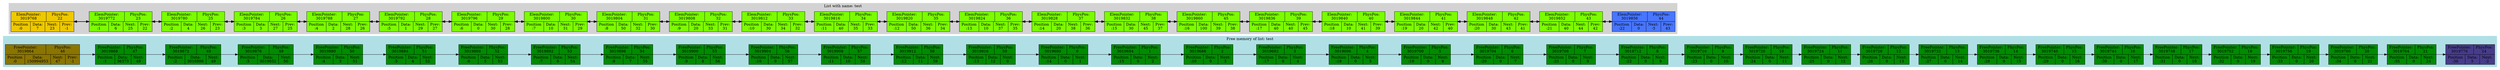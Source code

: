 digraph G{
subgraph clustermem {
style=filled;
color=powderblue;
f0 [shape=record, label="{FreePointer:\n3019864 | PhysPos:\n46 } | {Position\n:0 | Data:\n150994953 | Next:\n47 | Prev:\n-1}",style="filled",fillcolor="gold4"];
f0->f1
f1 [shape=record, label="{FreePointer:\n3019868 | PhysPos:\n47 } | {Position\n:1 | Data:\n36373 | Next:\n48}",style="filled",fillcolor="green4"];
f1->f2
f2 [shape=record, label="{FreePointer:\n3019872 | PhysPos:\n48 } | {Position\n:2 | Data:\n3018896 | Next:\n49}",style="filled",fillcolor="green4"];
f2->f3
f3 [shape=record, label="{FreePointer:\n3019876 | PhysPos:\n49 } | {Position\n:3 | Data:\n3019032 | Next:\n50}",style="filled",fillcolor="green4"];
f3->f4
f4 [shape=record, label="{FreePointer:\n3019880 | PhysPos:\n50 } | {Position\n:4 | Data:\n3 | Next:\n51}",style="filled",fillcolor="green4"];
f4->f5
f5 [shape=record, label="{FreePointer:\n3019884 | PhysPos:\n51 } | {Position\n:5 | Data:\n4 | Next:\n52}",style="filled",fillcolor="green4"];
f5->f6
f6 [shape=record, label="{FreePointer:\n3019888 | PhysPos:\n52 } | {Position\n:6 | Data:\n5 | Next:\n53}",style="filled",fillcolor="green4"];
f6->f7
f7 [shape=record, label="{FreePointer:\n3019892 | PhysPos:\n53 } | {Position\n:7 | Data:\n6 | Next:\n54}",style="filled",fillcolor="green4"];
f7->f8
f8 [shape=record, label="{FreePointer:\n3019896 | PhysPos:\n54 } | {Position\n:8 | Data:\n7 | Next:\n55}",style="filled",fillcolor="green4"];
f8->f9
f9 [shape=record, label="{FreePointer:\n3019900 | PhysPos:\n55 } | {Position\n:9 | Data:\n8 | Next:\n56}",style="filled",fillcolor="green4"];
f9->f10
f10 [shape=record, label="{FreePointer:\n3019904 | PhysPos:\n56 } | {Position\n:10 | Data:\n9 | Next:\n57}",style="filled",fillcolor="green4"];
f10->f11
f11 [shape=record, label="{FreePointer:\n3019908 | PhysPos:\n57 } | {Position\n:11 | Data:\n10 | Next:\n58}",style="filled",fillcolor="green4"];
f11->f12
f12 [shape=record, label="{FreePointer:\n3019912 | PhysPos:\n58 } | {Position\n:12 | Data:\n11 | Next:\n59}",style="filled",fillcolor="green4"];
f12->f13
f13 [shape=record, label="{FreePointer:\n3019916 | PhysPos:\n59 } | {Position\n:13 | Data:\n12 | Next:\n0}",style="filled",fillcolor="green4"];
f13->f14
f14 [shape=record, label="{FreePointer:\n3019680 | PhysPos:\n0 } | {Position\n:14 | Data:\n0 | Next:\n1}",style="filled",fillcolor="green4"];
f14->f15
f15 [shape=record, label="{FreePointer:\n3019684 | PhysPos:\n1 } | {Position\n:15 | Data:\n0 | Next:\n2}",style="filled",fillcolor="green4"];
f15->f16
f16 [shape=record, label="{FreePointer:\n3019688 | PhysPos:\n2 } | {Position\n:16 | Data:\n0 | Next:\n3}",style="filled",fillcolor="green4"];
f16->f17
f17 [shape=record, label="{FreePointer:\n3019692 | PhysPos:\n3 } | {Position\n:17 | Data:\n0 | Next:\n4}",style="filled",fillcolor="green4"];
f17->f18
f18 [shape=record, label="{FreePointer:\n3019696 | PhysPos:\n4 } | {Position\n:18 | Data:\n0 | Next:\n5}",style="filled",fillcolor="green4"];
f18->f19
f19 [shape=record, label="{FreePointer:\n3019700 | PhysPos:\n5 } | {Position\n:19 | Data:\n0 | Next:\n6}",style="filled",fillcolor="green4"];
f19->f20
f20 [shape=record, label="{FreePointer:\n3019704 | PhysPos:\n6 } | {Position\n:20 | Data:\n0 | Next:\n7}",style="filled",fillcolor="green4"];
f20->f21
f21 [shape=record, label="{FreePointer:\n3019708 | PhysPos:\n7 } | {Position\n:21 | Data:\n0 | Next:\n8}",style="filled",fillcolor="green4"];
f21->f22
f22 [shape=record, label="{FreePointer:\n3019712 | PhysPos:\n8 } | {Position\n:22 | Data:\n0 | Next:\n9}",style="filled",fillcolor="green4"];
f22->f23
f23 [shape=record, label="{FreePointer:\n3019716 | PhysPos:\n9 } | {Position\n:23 | Data:\n0 | Next:\n10}",style="filled",fillcolor="green4"];
f23->f24
f24 [shape=record, label="{FreePointer:\n3019720 | PhysPos:\n10 } | {Position\n:24 | Data:\n0 | Next:\n11}",style="filled",fillcolor="green4"];
f24->f25
f25 [shape=record, label="{FreePointer:\n3019724 | PhysPos:\n11 } | {Position\n:25 | Data:\n0 | Next:\n12}",style="filled",fillcolor="green4"];
f25->f26
f26 [shape=record, label="{FreePointer:\n3019728 | PhysPos:\n12 } | {Position\n:26 | Data:\n0 | Next:\n13}",style="filled",fillcolor="green4"];
f26->f27
f27 [shape=record, label="{FreePointer:\n3019732 | PhysPos:\n13 } | {Position\n:27 | Data:\n0 | Next:\n14}",style="filled",fillcolor="green4"];
f27->f28
f28 [shape=record, label="{FreePointer:\n3019736 | PhysPos:\n14 } | {Position\n:28 | Data:\n0 | Next:\n15}",style="filled",fillcolor="green4"];
f28->f29
f29 [shape=record, label="{FreePointer:\n3019740 | PhysPos:\n15 } | {Position\n:29 | Data:\n0 | Next:\n16}",style="filled",fillcolor="green4"];
f29->f30
f30 [shape=record, label="{FreePointer:\n3019744 | PhysPos:\n16 } | {Position\n:30 | Data:\n0 | Next:\n17}",style="filled",fillcolor="green4"];
f30->f31
f31 [shape=record, label="{FreePointer:\n3019748 | PhysPos:\n17 } | {Position\n:31 | Data:\n0 | Next:\n18}",style="filled",fillcolor="green4"];
f31->f32
f32 [shape=record, label="{FreePointer:\n3019752 | PhysPos:\n18 } | {Position\n:32 | Data:\n0 | Next:\n19}",style="filled",fillcolor="green4"];
f32->f33
f33 [shape=record, label="{FreePointer:\n3019756 | PhysPos:\n19 } | {Position\n:33 | Data:\n0 | Next:\n20}",style="filled",fillcolor="green4"];
f33->f34
f34 [shape=record, label="{FreePointer:\n3019760 | PhysPos:\n20 } | {Position\n:34 | Data:\n0 | Next:\n21}",style="filled",fillcolor="green4"];
f34->f35
f35 [shape=record, label="{FreePointer:\n3019764 | PhysPos:\n21 } | {Position\n:35 | Data:\n0 | Next:\n24}",style="filled",fillcolor="green4"];
f35->f36
f36 [shape=record, label="{FreePointer:\n3019776 | PhysPos:\n24 } | {Position\n:36 | Data:\n5 | Next:\n-2}",style="filled",fillcolor="slateblue4"];
label = "Free memory of list: test"}
rankdir=LR;
subgraph clusterlist {
style=filled;
color=lightgrey;
0 [shape=record, label="{ElemPointer:\n3019768 | PhysPos:\n22 } | {Position\n:0 | Data:\n7 | Next:\n23 | Prev:\n-1}",style="filled",fillcolor="gold2"];
0->1[dir="both";style="bold"];
1 [shape=record, label="{ElemPointer:\n3019772 | PhysPos:\n23 }  | {Position\n:1 | Data:\n6 | Next:\n25 | Prev:\n22}",style="filled",fillcolor="lawngreen"];
1->2[dir="both";style="bold"];
2 [shape=record, label="{ElemPointer:\n3019780 | PhysPos:\n25 }  | {Position\n:2 | Data:\n4 | Next:\n26 | Prev:\n23}",style="filled",fillcolor="lawngreen"];
2->3[dir="both";style="bold"];
3 [shape=record, label="{ElemPointer:\n3019784 | PhysPos:\n26 }  | {Position\n:3 | Data:\n3 | Next:\n27 | Prev:\n25}",style="filled",fillcolor="lawngreen"];
3->4[dir="both";style="bold"];
4 [shape=record, label="{ElemPointer:\n3019788 | PhysPos:\n27 }  | {Position\n:4 | Data:\n2 | Next:\n28 | Prev:\n26}",style="filled",fillcolor="lawngreen"];
4->5[dir="both";style="bold"];
5 [shape=record, label="{ElemPointer:\n3019792 | PhysPos:\n28 }  | {Position\n:5 | Data:\n1 | Next:\n29 | Prev:\n27}",style="filled",fillcolor="lawngreen"];
5->6[dir="both";style="bold"];
6 [shape=record, label="{ElemPointer:\n3019796 | PhysPos:\n29 }  | {Position\n:6 | Data:\n0 | Next:\n30 | Prev:\n28}",style="filled",fillcolor="lawngreen"];
6->7[dir="both";style="bold"];
7 [shape=record, label="{ElemPointer:\n3019800 | PhysPos:\n30 }  | {Position\n:7 | Data:\n10 | Next:\n31 | Prev:\n29}",style="filled",fillcolor="lawngreen"];
7->8[dir="both";style="bold"];
8 [shape=record, label="{ElemPointer:\n3019804 | PhysPos:\n31 }  | {Position\n:8 | Data:\n50 | Next:\n32 | Prev:\n30}",style="filled",fillcolor="lawngreen"];
8->9[dir="both";style="bold"];
9 [shape=record, label="{ElemPointer:\n3019808 | PhysPos:\n32 }  | {Position\n:9 | Data:\n20 | Next:\n33 | Prev:\n31}",style="filled",fillcolor="lawngreen"];
9->10[dir="both";style="bold"];
10 [shape=record, label="{ElemPointer:\n3019812 | PhysPos:\n33 }  | {Position\n:10 | Data:\n30 | Next:\n34 | Prev:\n32}",style="filled",fillcolor="lawngreen"];
10->11[dir="both";style="bold"];
11 [shape=record, label="{ElemPointer:\n3019816 | PhysPos:\n34 }  | {Position\n:11 | Data:\n40 | Next:\n35 | Prev:\n33}",style="filled",fillcolor="lawngreen"];
11->12[dir="both";style="bold"];
12 [shape=record, label="{ElemPointer:\n3019820 | PhysPos:\n35 }  | {Position\n:12 | Data:\n50 | Next:\n36 | Prev:\n34}",style="filled",fillcolor="lawngreen"];
12->13[dir="both";style="bold"];
13 [shape=record, label="{ElemPointer:\n3019824 | PhysPos:\n36 }  | {Position\n:13 | Data:\n10 | Next:\n37 | Prev:\n35}",style="filled",fillcolor="lawngreen"];
13->14[dir="both";style="bold"];
14 [shape=record, label="{ElemPointer:\n3019828 | PhysPos:\n37 }  | {Position\n:14 | Data:\n20 | Next:\n38 | Prev:\n36}",style="filled",fillcolor="lawngreen"];
14->15[dir="both";style="bold"];
15 [shape=record, label="{ElemPointer:\n3019832 | PhysPos:\n38 }  | {Position\n:15 | Data:\n30 | Next:\n45 | Prev:\n37}",style="filled",fillcolor="lawngreen"];
15->16[dir="both";style="bold"];
16 [shape=record, label="{ElemPointer:\n3019860 | PhysPos:\n45 }  | {Position\n:16 | Data:\n100 | Next:\n39 | Prev:\n38}",style="filled",fillcolor="lawngreen"];
16->17[dir="both";style="bold"];
17 [shape=record, label="{ElemPointer:\n3019836 | PhysPos:\n39 }  | {Position\n:17 | Data:\n40 | Next:\n40 | Prev:\n45}",style="filled",fillcolor="lawngreen"];
17->18[dir="both";style="bold"];
18 [shape=record, label="{ElemPointer:\n3019840 | PhysPos:\n40 }  | {Position\n:18 | Data:\n10 | Next:\n41 | Prev:\n39}",style="filled",fillcolor="lawngreen"];
18->19[dir="both";style="bold"];
19 [shape=record, label="{ElemPointer:\n3019844 | PhysPos:\n41 }  | {Position\n:19 | Data:\n20 | Next:\n42 | Prev:\n40}",style="filled",fillcolor="lawngreen"];
19->20[dir="both";style="bold"];
20 [shape=record, label="{ElemPointer:\n3019848 | PhysPos:\n42 }  | {Position\n:20 | Data:\n30 | Next:\n43 | Prev:\n41}",style="filled",fillcolor="lawngreen"];
20->21[dir="both";style="bold"];
21 [shape=record, label="{ElemPointer:\n3019852 | PhysPos:\n43 }  | {Position\n:21 | Data:\n40 | Next:\n44 | Prev:\n42}",style="filled",fillcolor="lawngreen"];
21->22[dir="both";style="bold"];
22 [shape=record, label="{ElemPointer:\n3019856 | PhysPos:\n44 }  | {Position\n:22 | Data:\n0 | Next:\n-3 | Prev:\n43}",style="filled",fillcolor="royalblue1"];
label = "List with name: test"}
}
